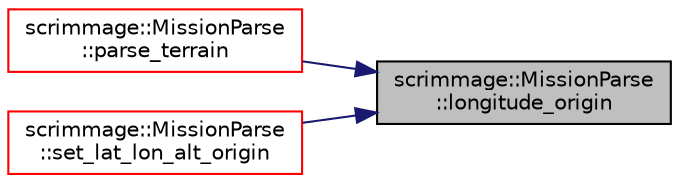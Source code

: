 digraph "scrimmage::MissionParse::longitude_origin"
{
 // LATEX_PDF_SIZE
  edge [fontname="Helvetica",fontsize="10",labelfontname="Helvetica",labelfontsize="10"];
  node [fontname="Helvetica",fontsize="10",shape=record];
  rankdir="RL";
  Node1 [label="scrimmage::MissionParse\l::longitude_origin",height=0.2,width=0.4,color="black", fillcolor="grey75", style="filled", fontcolor="black",tooltip=" "];
  Node1 -> Node2 [dir="back",color="midnightblue",fontsize="10",style="solid",fontname="Helvetica"];
  Node2 [label="scrimmage::MissionParse\l::parse_terrain",height=0.2,width=0.4,color="red", fillcolor="white", style="filled",URL="$classscrimmage_1_1MissionParse.html#a0d5c1b4d591072ae520dcfd93a8b597b",tooltip=" "];
  Node1 -> Node4 [dir="back",color="midnightblue",fontsize="10",style="solid",fontname="Helvetica"];
  Node4 [label="scrimmage::MissionParse\l::set_lat_lon_alt_origin",height=0.2,width=0.4,color="red", fillcolor="white", style="filled",URL="$classscrimmage_1_1MissionParse.html#a259f9a01af8c2577d57804a5ed9a94b3",tooltip=" "];
}
